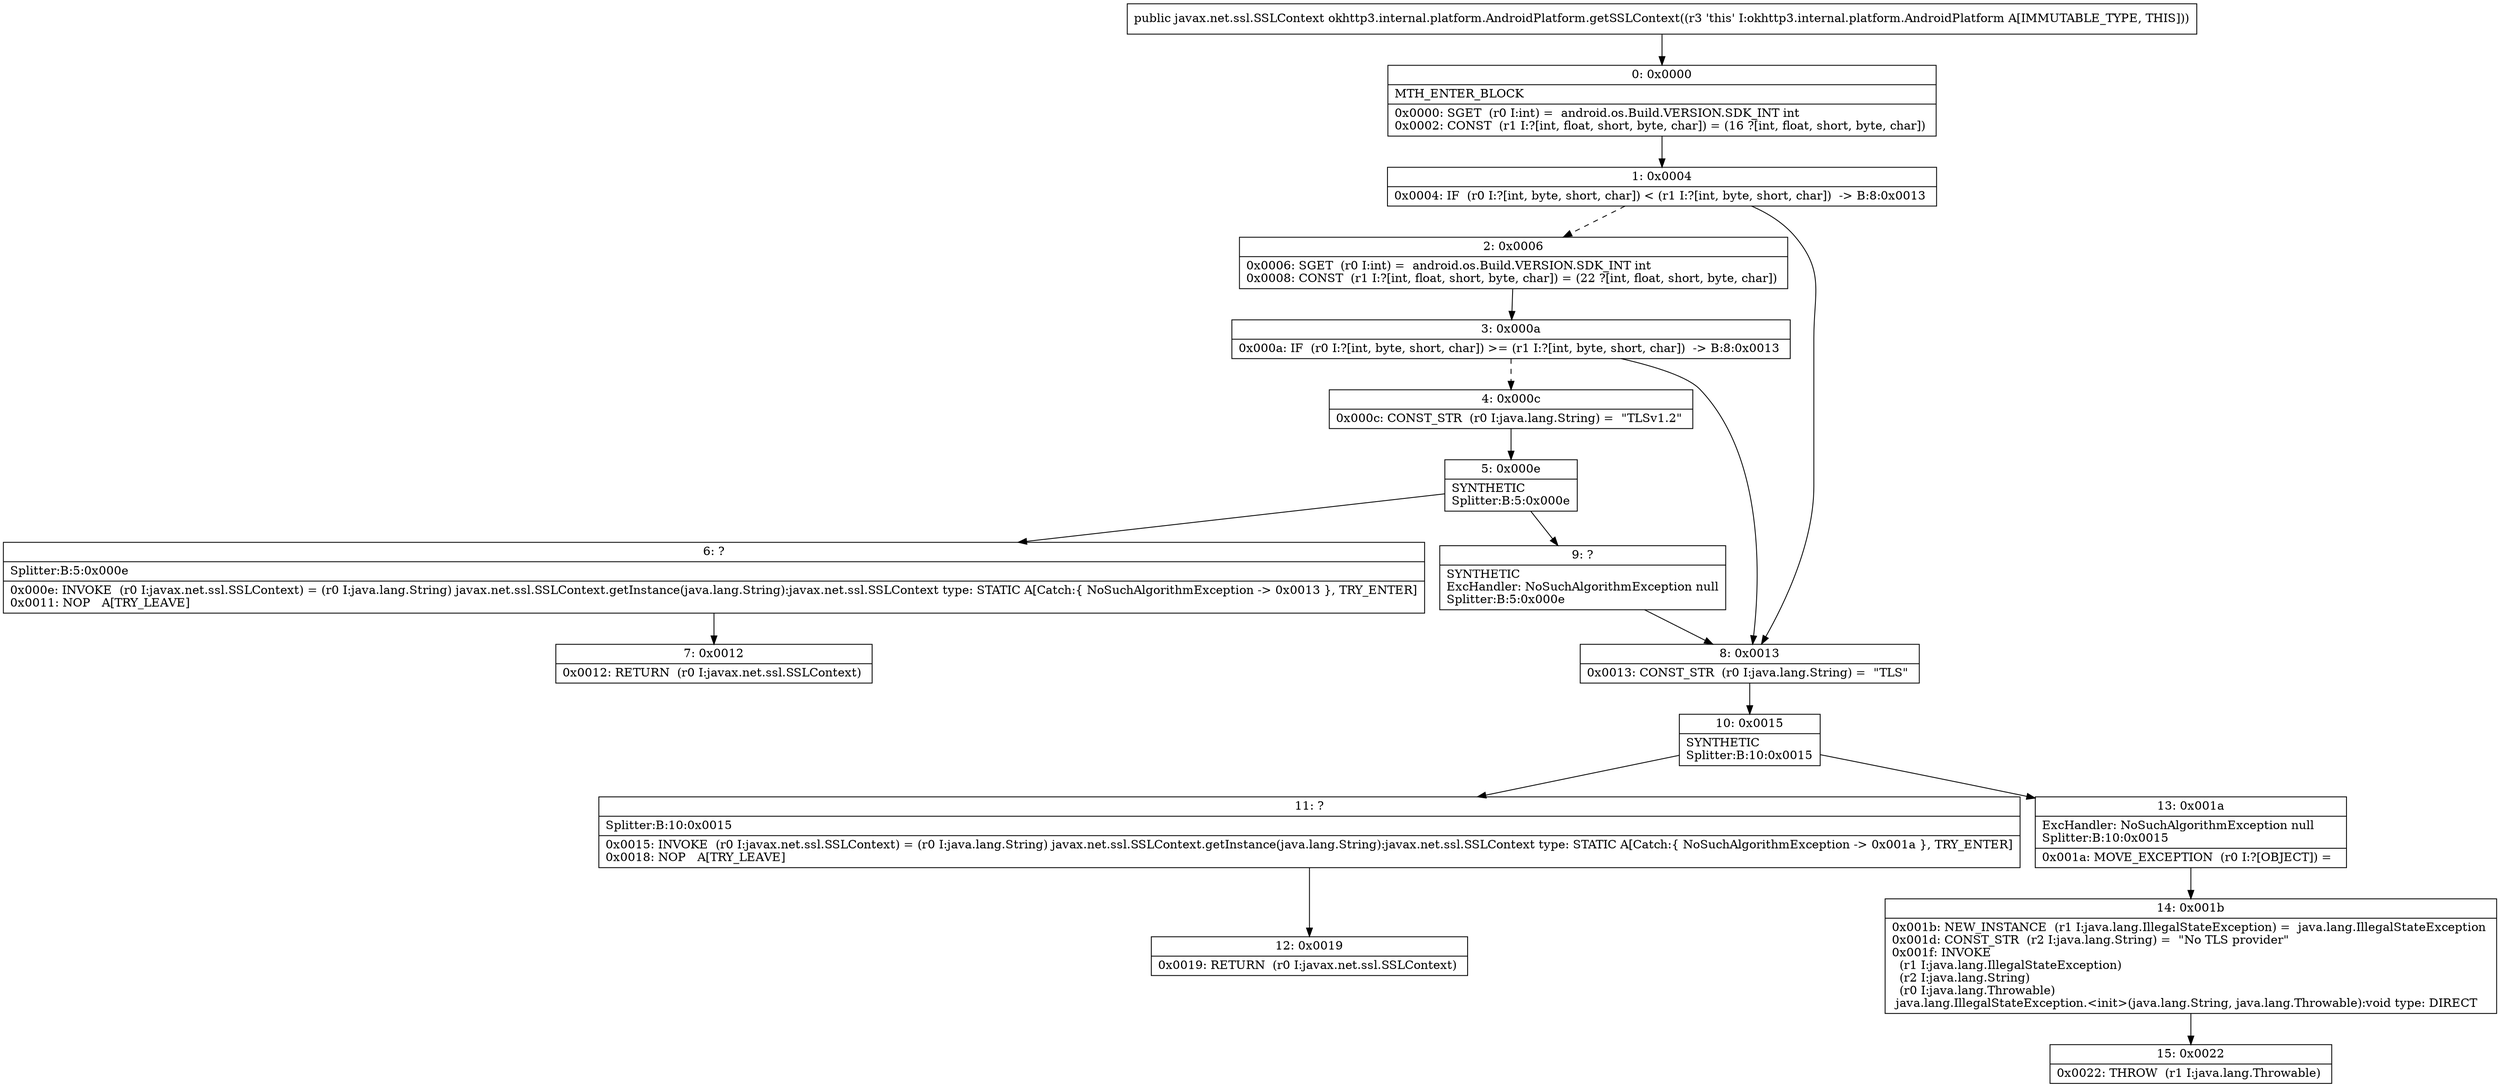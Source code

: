 digraph "CFG forokhttp3.internal.platform.AndroidPlatform.getSSLContext()Ljavax\/net\/ssl\/SSLContext;" {
Node_0 [shape=record,label="{0\:\ 0x0000|MTH_ENTER_BLOCK\l|0x0000: SGET  (r0 I:int) =  android.os.Build.VERSION.SDK_INT int \l0x0002: CONST  (r1 I:?[int, float, short, byte, char]) = (16 ?[int, float, short, byte, char]) \l}"];
Node_1 [shape=record,label="{1\:\ 0x0004|0x0004: IF  (r0 I:?[int, byte, short, char]) \< (r1 I:?[int, byte, short, char])  \-\> B:8:0x0013 \l}"];
Node_2 [shape=record,label="{2\:\ 0x0006|0x0006: SGET  (r0 I:int) =  android.os.Build.VERSION.SDK_INT int \l0x0008: CONST  (r1 I:?[int, float, short, byte, char]) = (22 ?[int, float, short, byte, char]) \l}"];
Node_3 [shape=record,label="{3\:\ 0x000a|0x000a: IF  (r0 I:?[int, byte, short, char]) \>= (r1 I:?[int, byte, short, char])  \-\> B:8:0x0013 \l}"];
Node_4 [shape=record,label="{4\:\ 0x000c|0x000c: CONST_STR  (r0 I:java.lang.String) =  \"TLSv1.2\" \l}"];
Node_5 [shape=record,label="{5\:\ 0x000e|SYNTHETIC\lSplitter:B:5:0x000e\l}"];
Node_6 [shape=record,label="{6\:\ ?|Splitter:B:5:0x000e\l|0x000e: INVOKE  (r0 I:javax.net.ssl.SSLContext) = (r0 I:java.lang.String) javax.net.ssl.SSLContext.getInstance(java.lang.String):javax.net.ssl.SSLContext type: STATIC A[Catch:\{ NoSuchAlgorithmException \-\> 0x0013 \}, TRY_ENTER]\l0x0011: NOP   A[TRY_LEAVE]\l}"];
Node_7 [shape=record,label="{7\:\ 0x0012|0x0012: RETURN  (r0 I:javax.net.ssl.SSLContext) \l}"];
Node_8 [shape=record,label="{8\:\ 0x0013|0x0013: CONST_STR  (r0 I:java.lang.String) =  \"TLS\" \l}"];
Node_9 [shape=record,label="{9\:\ ?|SYNTHETIC\lExcHandler: NoSuchAlgorithmException null\lSplitter:B:5:0x000e\l}"];
Node_10 [shape=record,label="{10\:\ 0x0015|SYNTHETIC\lSplitter:B:10:0x0015\l}"];
Node_11 [shape=record,label="{11\:\ ?|Splitter:B:10:0x0015\l|0x0015: INVOKE  (r0 I:javax.net.ssl.SSLContext) = (r0 I:java.lang.String) javax.net.ssl.SSLContext.getInstance(java.lang.String):javax.net.ssl.SSLContext type: STATIC A[Catch:\{ NoSuchAlgorithmException \-\> 0x001a \}, TRY_ENTER]\l0x0018: NOP   A[TRY_LEAVE]\l}"];
Node_12 [shape=record,label="{12\:\ 0x0019|0x0019: RETURN  (r0 I:javax.net.ssl.SSLContext) \l}"];
Node_13 [shape=record,label="{13\:\ 0x001a|ExcHandler: NoSuchAlgorithmException null\lSplitter:B:10:0x0015\l|0x001a: MOVE_EXCEPTION  (r0 I:?[OBJECT]) =  \l}"];
Node_14 [shape=record,label="{14\:\ 0x001b|0x001b: NEW_INSTANCE  (r1 I:java.lang.IllegalStateException) =  java.lang.IllegalStateException \l0x001d: CONST_STR  (r2 I:java.lang.String) =  \"No TLS provider\" \l0x001f: INVOKE  \l  (r1 I:java.lang.IllegalStateException)\l  (r2 I:java.lang.String)\l  (r0 I:java.lang.Throwable)\l java.lang.IllegalStateException.\<init\>(java.lang.String, java.lang.Throwable):void type: DIRECT \l}"];
Node_15 [shape=record,label="{15\:\ 0x0022|0x0022: THROW  (r1 I:java.lang.Throwable) \l}"];
MethodNode[shape=record,label="{public javax.net.ssl.SSLContext okhttp3.internal.platform.AndroidPlatform.getSSLContext((r3 'this' I:okhttp3.internal.platform.AndroidPlatform A[IMMUTABLE_TYPE, THIS])) }"];
MethodNode -> Node_0;
Node_0 -> Node_1;
Node_1 -> Node_2[style=dashed];
Node_1 -> Node_8;
Node_2 -> Node_3;
Node_3 -> Node_4[style=dashed];
Node_3 -> Node_8;
Node_4 -> Node_5;
Node_5 -> Node_6;
Node_5 -> Node_9;
Node_6 -> Node_7;
Node_8 -> Node_10;
Node_9 -> Node_8;
Node_10 -> Node_11;
Node_10 -> Node_13;
Node_11 -> Node_12;
Node_13 -> Node_14;
Node_14 -> Node_15;
}

